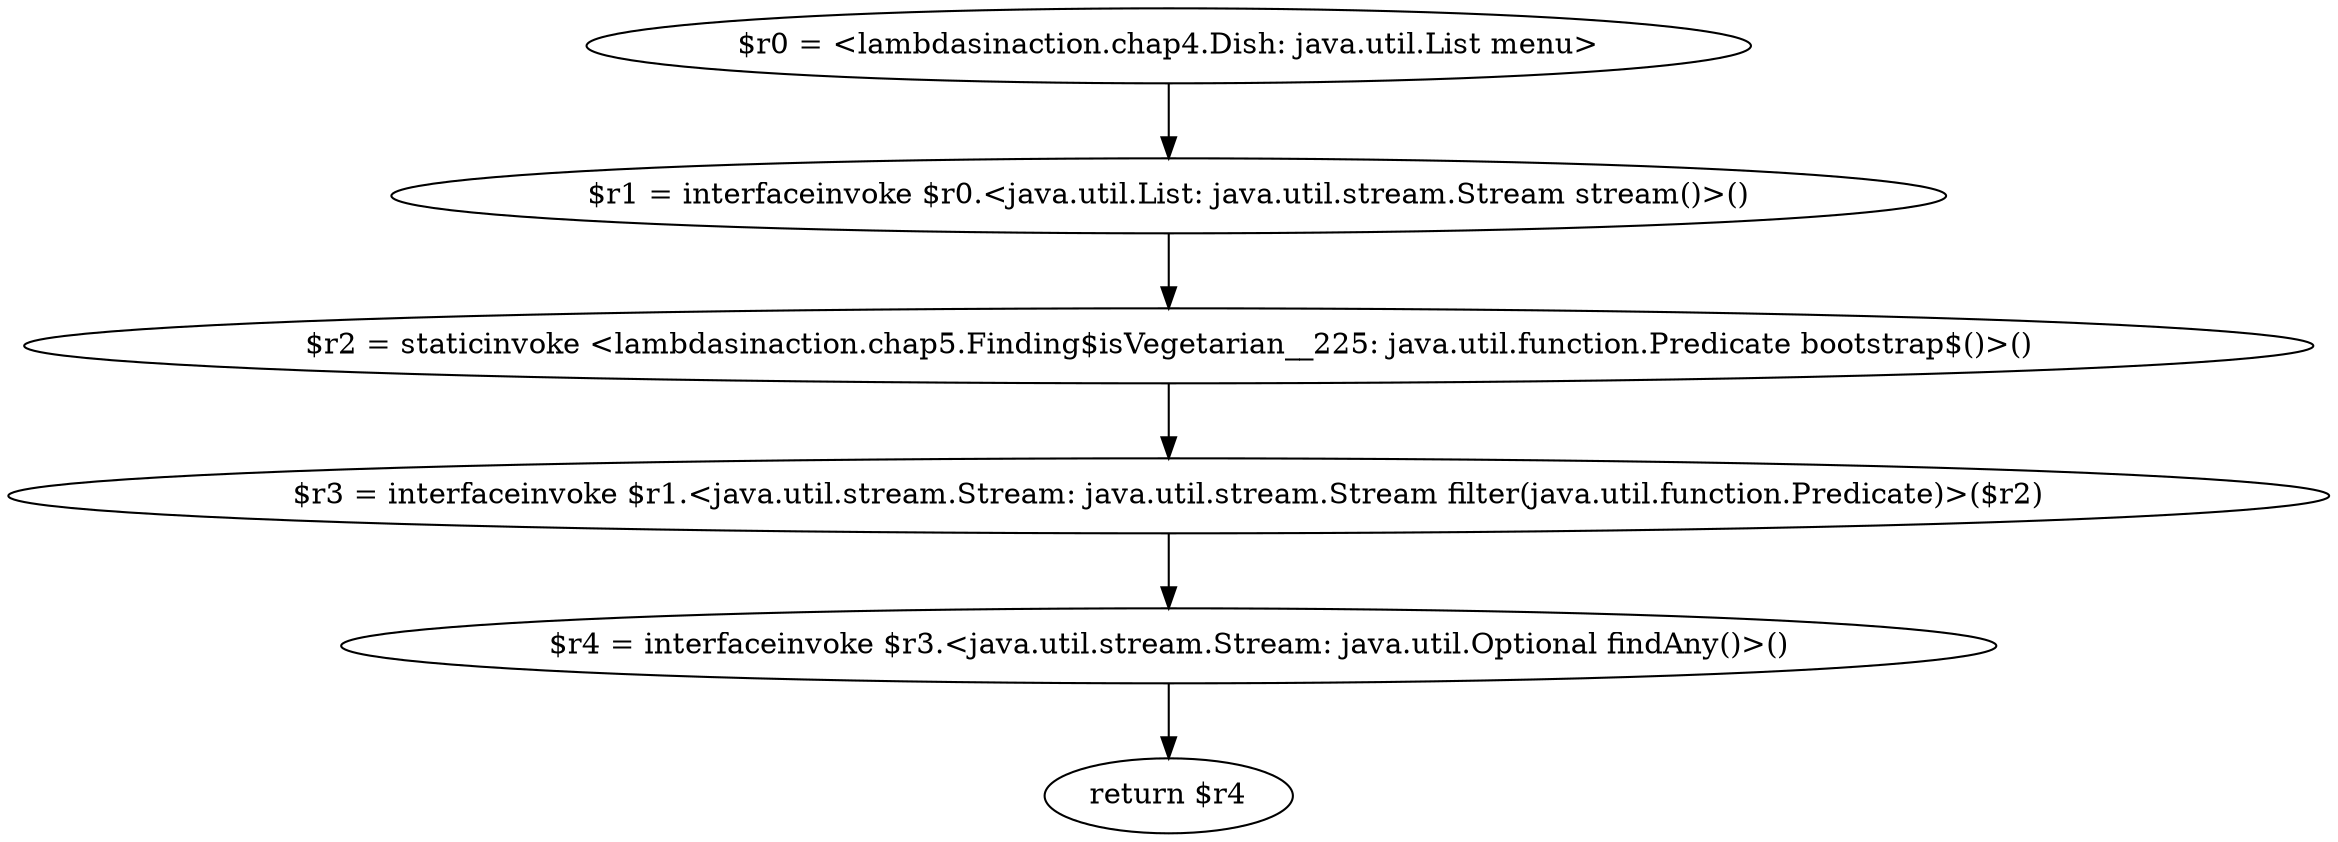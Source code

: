 digraph "unitGraph" {
    "$r0 = <lambdasinaction.chap4.Dish: java.util.List menu>"
    "$r1 = interfaceinvoke $r0.<java.util.List: java.util.stream.Stream stream()>()"
    "$r2 = staticinvoke <lambdasinaction.chap5.Finding$isVegetarian__225: java.util.function.Predicate bootstrap$()>()"
    "$r3 = interfaceinvoke $r1.<java.util.stream.Stream: java.util.stream.Stream filter(java.util.function.Predicate)>($r2)"
    "$r4 = interfaceinvoke $r3.<java.util.stream.Stream: java.util.Optional findAny()>()"
    "return $r4"
    "$r0 = <lambdasinaction.chap4.Dish: java.util.List menu>"->"$r1 = interfaceinvoke $r0.<java.util.List: java.util.stream.Stream stream()>()";
    "$r1 = interfaceinvoke $r0.<java.util.List: java.util.stream.Stream stream()>()"->"$r2 = staticinvoke <lambdasinaction.chap5.Finding$isVegetarian__225: java.util.function.Predicate bootstrap$()>()";
    "$r2 = staticinvoke <lambdasinaction.chap5.Finding$isVegetarian__225: java.util.function.Predicate bootstrap$()>()"->"$r3 = interfaceinvoke $r1.<java.util.stream.Stream: java.util.stream.Stream filter(java.util.function.Predicate)>($r2)";
    "$r3 = interfaceinvoke $r1.<java.util.stream.Stream: java.util.stream.Stream filter(java.util.function.Predicate)>($r2)"->"$r4 = interfaceinvoke $r3.<java.util.stream.Stream: java.util.Optional findAny()>()";
    "$r4 = interfaceinvoke $r3.<java.util.stream.Stream: java.util.Optional findAny()>()"->"return $r4";
}
